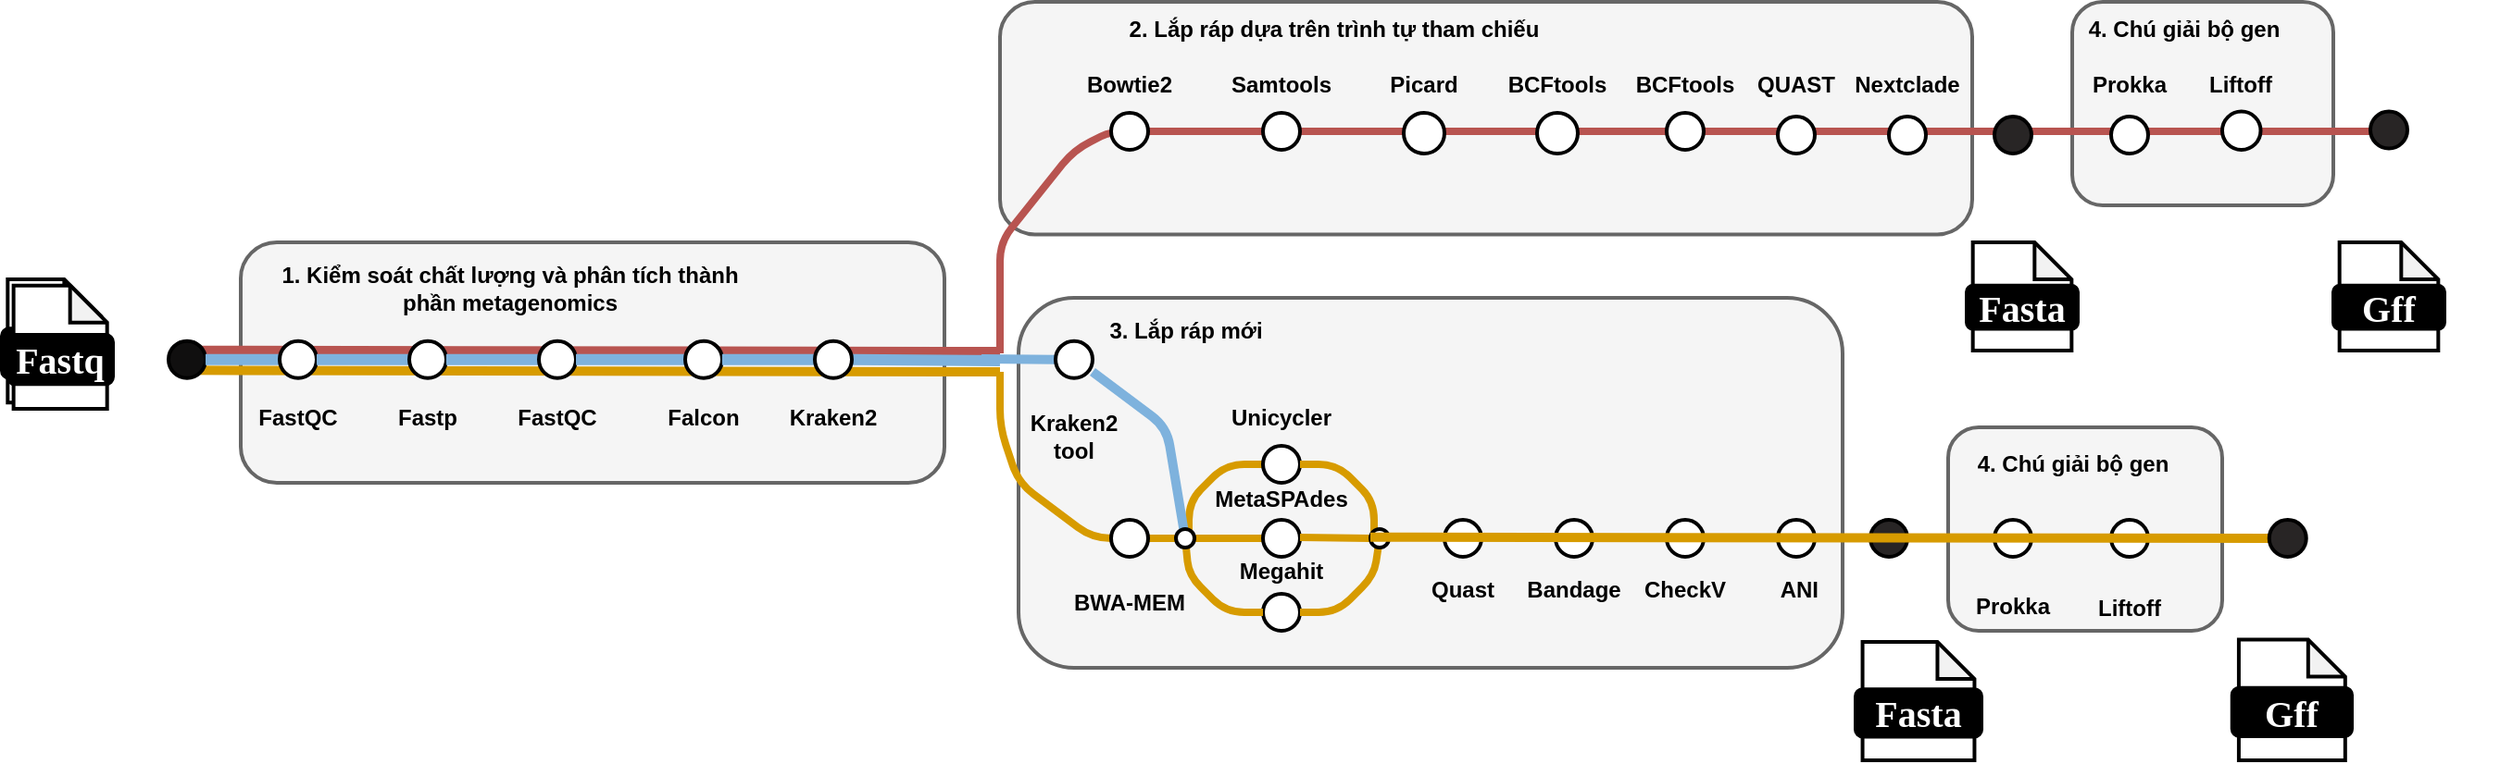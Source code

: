 <mxfile version="23.0.2" type="github">
  <diagram name="Trang-1" id="ojN81It_VC9VHGHLu68o">
    <mxGraphModel dx="1707" dy="444" grid="1" gridSize="10" guides="1" tooltips="1" connect="0" arrows="0" fold="1" page="1" pageScale="1" pageWidth="827" pageHeight="1169" math="0" shadow="0">
      <root>
        <mxCell id="0" />
        <mxCell id="1" parent="0" />
        <mxCell id="Rq4Nq84HAXk63PqMcCeA-218" value="" style="rounded=1;whiteSpace=wrap;html=1;strokeWidth=2;fillColor=#f5f5f5;fontColor=#333333;strokeColor=#666666;" vertex="1" parent="1">
          <mxGeometry x="782" y="430" width="148" height="110" as="geometry" />
        </mxCell>
        <mxCell id="Rq4Nq84HAXk63PqMcCeA-216" value="" style="rounded=1;whiteSpace=wrap;html=1;strokeWidth=2;fillColor=#f5f5f5;fontColor=#333333;strokeColor=#666666;" vertex="1" parent="1">
          <mxGeometry x="280" y="360" width="445" height="200" as="geometry" />
        </mxCell>
        <mxCell id="Rq4Nq84HAXk63PqMcCeA-214" value="" style="rounded=1;whiteSpace=wrap;html=1;strokeWidth=2;fillColor=#f5f5f5;fontColor=#333333;strokeColor=#666666;" vertex="1" parent="1">
          <mxGeometry x="849" y="200" width="141" height="110" as="geometry" />
        </mxCell>
        <mxCell id="Rq4Nq84HAXk63PqMcCeA-212" value="" style="rounded=1;whiteSpace=wrap;html=1;strokeWidth=2;fillColor=#f5f5f5;fontColor=#333333;strokeColor=#666666;" vertex="1" parent="1">
          <mxGeometry x="270" y="200" width="525" height="125.75" as="geometry" />
        </mxCell>
        <mxCell id="Rq4Nq84HAXk63PqMcCeA-210" value="" style="rounded=1;whiteSpace=wrap;html=1;strokeWidth=2;fillColor=#f5f5f5;fontColor=#333333;strokeColor=#666666;" vertex="1" parent="1">
          <mxGeometry x="-140" y="330" width="380" height="130" as="geometry" />
        </mxCell>
        <mxCell id="Rq4Nq84HAXk63PqMcCeA-57" value="" style="endArrow=none;html=1;rounded=1;strokeWidth=5;fillColor=#ffe6cc;strokeColor=#d79b00;" edge="1" parent="1">
          <mxGeometry width="50" height="50" relative="1" as="geometry">
            <mxPoint x="-169" y="399.17" as="sourcePoint" />
            <mxPoint x="270" y="400" as="targetPoint" />
          </mxGeometry>
        </mxCell>
        <mxCell id="Rq4Nq84HAXk63PqMcCeA-58" value="" style="endArrow=none;html=1;rounded=1;strokeWidth=5;strokeColor=#b85450;fillColor=#f8cecc;" edge="1" parent="1">
          <mxGeometry width="50" height="50" relative="1" as="geometry">
            <mxPoint x="-161" y="388.41" as="sourcePoint" />
            <mxPoint x="270" y="389" as="targetPoint" />
          </mxGeometry>
        </mxCell>
        <mxCell id="Rq4Nq84HAXk63PqMcCeA-59" value="" style="group" vertex="1" connectable="0" parent="1">
          <mxGeometry x="-269" y="350" width="60" height="70" as="geometry" />
        </mxCell>
        <mxCell id="Rq4Nq84HAXk63PqMcCeA-60" value="" style="shape=note;whiteSpace=wrap;html=1;backgroundOutline=1;darkOpacity=0.05;rounded=1;size=20;strokeWidth=2;" vertex="1" parent="Rq4Nq84HAXk63PqMcCeA-59">
          <mxGeometry x="3.158" width="50.526" height="66.667" as="geometry" />
        </mxCell>
        <mxCell id="Rq4Nq84HAXk63PqMcCeA-61" value="&lt;font data-font-src=&quot;https://fonts.googleapis.com/css?family=Maven+Pro&quot; face=&quot;Maven Pro&quot; color=&quot;#ffffff&quot;&gt;&lt;b&gt;&lt;font style=&quot;font-size: 20px;&quot;&gt;Fastq&lt;/font&gt;&lt;/b&gt;&lt;/font&gt;" style="rounded=1;whiteSpace=wrap;html=1;strokeWidth=2;fillColor=#000000;" vertex="1" parent="Rq4Nq84HAXk63PqMcCeA-59">
          <mxGeometry y="26.667" width="56.842" height="26.667" as="geometry" />
        </mxCell>
        <mxCell id="Rq4Nq84HAXk63PqMcCeA-62" value="" style="shape=note;whiteSpace=wrap;html=1;backgroundOutline=1;darkOpacity=0.05;rounded=1;size=20;strokeWidth=2;" vertex="1" parent="Rq4Nq84HAXk63PqMcCeA-59">
          <mxGeometry x="6.316" y="3.333" width="50.526" height="66.667" as="geometry" />
        </mxCell>
        <mxCell id="Rq4Nq84HAXk63PqMcCeA-63" value="&lt;font data-font-src=&quot;https://fonts.googleapis.com/css?family=Maven+Pro&quot; face=&quot;Maven Pro&quot; color=&quot;#ffffff&quot;&gt;&lt;b&gt;&lt;font style=&quot;font-size: 20px;&quot;&gt;Fastq&lt;/font&gt;&lt;/b&gt;&lt;/font&gt;" style="rounded=1;whiteSpace=wrap;html=1;strokeWidth=2;fillColor=#000000;" vertex="1" parent="Rq4Nq84HAXk63PqMcCeA-59">
          <mxGeometry x="3.158" y="30.0" width="56.842" height="26.667" as="geometry" />
        </mxCell>
        <mxCell id="Rq4Nq84HAXk63PqMcCeA-64" value="" style="endArrow=none;html=1;rounded=1;strokeWidth=6;strokeColor=#7EB2DD;shadow=0;" edge="1" parent="1" source="Rq4Nq84HAXk63PqMcCeA-81">
          <mxGeometry width="50" height="50" relative="1" as="geometry">
            <mxPoint x="-179" y="393.58" as="sourcePoint" />
            <mxPoint x="270" y="394" as="targetPoint" />
          </mxGeometry>
        </mxCell>
        <mxCell id="Rq4Nq84HAXk63PqMcCeA-65" value="" style="endArrow=none;html=1;rounded=1;strokeWidth=6;strokeColor=#7EB2DD;shadow=0;" edge="1" parent="1" target="Rq4Nq84HAXk63PqMcCeA-66">
          <mxGeometry width="50" height="50" relative="1" as="geometry">
            <mxPoint x="-179" y="393.58" as="sourcePoint" />
            <mxPoint x="181" y="393.58" as="targetPoint" />
          </mxGeometry>
        </mxCell>
        <mxCell id="Rq4Nq84HAXk63PqMcCeA-66" value="" style="ellipse;whiteSpace=wrap;html=1;aspect=fixed;rounded=1;rotation=0;strokeWidth=2;fillColor=#100f0f;" vertex="1" parent="1">
          <mxGeometry x="-179" y="383.33" width="20" height="20" as="geometry" />
        </mxCell>
        <mxCell id="Rq4Nq84HAXk63PqMcCeA-67" value="" style="endArrow=none;html=1;rounded=1;strokeWidth=6;strokeColor=#7EB2DD;shadow=0;" edge="1" parent="1" source="Rq4Nq84HAXk63PqMcCeA-66" target="Rq4Nq84HAXk63PqMcCeA-68">
          <mxGeometry width="50" height="50" relative="1" as="geometry">
            <mxPoint x="-159" y="393" as="sourcePoint" />
            <mxPoint x="181" y="393.58" as="targetPoint" />
          </mxGeometry>
        </mxCell>
        <mxCell id="Rq4Nq84HAXk63PqMcCeA-68" value="" style="ellipse;whiteSpace=wrap;html=1;aspect=fixed;rounded=1;rotation=0;strokeWidth=2;shadow=0;" vertex="1" parent="1">
          <mxGeometry x="-119" y="383.33" width="20" height="20" as="geometry" />
        </mxCell>
        <mxCell id="Rq4Nq84HAXk63PqMcCeA-69" value="FastQC" style="rounded=1;whiteSpace=wrap;html=1;strokeColor=none;fillColor=none;fontStyle=1" vertex="1" parent="1">
          <mxGeometry x="-129" y="420" width="40" height="10" as="geometry" />
        </mxCell>
        <mxCell id="Rq4Nq84HAXk63PqMcCeA-70" value="" style="endArrow=none;html=1;rounded=1;strokeWidth=6;strokeColor=#7EB2DD;shadow=0;" edge="1" parent="1" source="Rq4Nq84HAXk63PqMcCeA-68" target="Rq4Nq84HAXk63PqMcCeA-71">
          <mxGeometry width="50" height="50" relative="1" as="geometry">
            <mxPoint x="-99" y="393" as="sourcePoint" />
            <mxPoint x="181" y="393.58" as="targetPoint" />
          </mxGeometry>
        </mxCell>
        <mxCell id="Rq4Nq84HAXk63PqMcCeA-71" value="" style="ellipse;whiteSpace=wrap;html=1;aspect=fixed;rounded=1;rotation=0;strokeWidth=2;shadow=0;" vertex="1" parent="1">
          <mxGeometry x="-49" y="383.33" width="20" height="20" as="geometry" />
        </mxCell>
        <mxCell id="Rq4Nq84HAXk63PqMcCeA-72" value="Fastp" style="rounded=1;whiteSpace=wrap;html=1;strokeColor=none;fillColor=none;fontStyle=1" vertex="1" parent="1">
          <mxGeometry x="-59" y="420" width="40" height="10" as="geometry" />
        </mxCell>
        <mxCell id="Rq4Nq84HAXk63PqMcCeA-73" value="" style="endArrow=none;html=1;rounded=1;strokeWidth=6;strokeColor=#7EB2DD;shadow=0;" edge="1" parent="1" source="Rq4Nq84HAXk63PqMcCeA-71" target="Rq4Nq84HAXk63PqMcCeA-74">
          <mxGeometry width="50" height="50" relative="1" as="geometry">
            <mxPoint x="-29" y="393" as="sourcePoint" />
            <mxPoint x="181" y="393.58" as="targetPoint" />
          </mxGeometry>
        </mxCell>
        <mxCell id="Rq4Nq84HAXk63PqMcCeA-74" value="" style="ellipse;whiteSpace=wrap;html=1;aspect=fixed;rounded=1;rotation=0;strokeWidth=2;shadow=0;" vertex="1" parent="1">
          <mxGeometry x="21" y="383.33" width="20" height="20" as="geometry" />
        </mxCell>
        <mxCell id="Rq4Nq84HAXk63PqMcCeA-75" value="FastQC" style="rounded=1;whiteSpace=wrap;html=1;strokeColor=none;fillColor=none;fontStyle=1" vertex="1" parent="1">
          <mxGeometry x="11" y="420" width="40" height="10" as="geometry" />
        </mxCell>
        <mxCell id="Rq4Nq84HAXk63PqMcCeA-77" value="" style="endArrow=none;html=1;rounded=1;strokeWidth=6;strokeColor=#7EB2DD;shadow=0;" edge="1" parent="1" source="Rq4Nq84HAXk63PqMcCeA-74" target="Rq4Nq84HAXk63PqMcCeA-76">
          <mxGeometry width="50" height="50" relative="1" as="geometry">
            <mxPoint x="41" y="393" as="sourcePoint" />
            <mxPoint x="181" y="393.58" as="targetPoint" />
          </mxGeometry>
        </mxCell>
        <mxCell id="Rq4Nq84HAXk63PqMcCeA-76" value="" style="ellipse;whiteSpace=wrap;html=1;aspect=fixed;rounded=1;rotation=0;strokeWidth=2;shadow=0;" vertex="1" parent="1">
          <mxGeometry x="100" y="383.33" width="20" height="20" as="geometry" />
        </mxCell>
        <mxCell id="Rq4Nq84HAXk63PqMcCeA-80" value="Falcon" style="rounded=1;whiteSpace=wrap;html=1;strokeColor=none;fillColor=none;fontStyle=1" vertex="1" parent="1">
          <mxGeometry x="90" y="420" width="40" height="10" as="geometry" />
        </mxCell>
        <mxCell id="Rq4Nq84HAXk63PqMcCeA-82" value="" style="endArrow=none;html=1;rounded=1;strokeWidth=6;strokeColor=#7EB2DD;shadow=0;" edge="1" parent="1" source="Rq4Nq84HAXk63PqMcCeA-76" target="Rq4Nq84HAXk63PqMcCeA-81">
          <mxGeometry width="50" height="50" relative="1" as="geometry">
            <mxPoint x="120" y="393" as="sourcePoint" />
            <mxPoint x="270" y="394" as="targetPoint" />
          </mxGeometry>
        </mxCell>
        <mxCell id="Rq4Nq84HAXk63PqMcCeA-81" value="" style="ellipse;whiteSpace=wrap;html=1;aspect=fixed;rounded=1;rotation=0;strokeWidth=2;shadow=0;" vertex="1" parent="1">
          <mxGeometry x="170" y="383.33" width="20" height="20" as="geometry" />
        </mxCell>
        <mxCell id="Rq4Nq84HAXk63PqMcCeA-84" value="Kraken2" style="rounded=1;whiteSpace=wrap;html=1;strokeColor=none;fillColor=none;fontStyle=1;arcSize=50;" vertex="1" parent="1">
          <mxGeometry x="145" y="420" width="70" height="10" as="geometry" />
        </mxCell>
        <mxCell id="Rq4Nq84HAXk63PqMcCeA-90" value="" style="endArrow=none;html=1;rounded=1;strokeWidth=4;strokeColor=#d79b00;fillColor=#ffe6cc;" edge="1" parent="1">
          <mxGeometry width="50" height="50" relative="1" as="geometry">
            <mxPoint x="270" y="400" as="sourcePoint" />
            <mxPoint x="400" y="490" as="targetPoint" />
            <Array as="points">
              <mxPoint x="270" y="430" />
              <mxPoint x="280" y="460" />
              <mxPoint x="320" y="490" />
              <mxPoint x="410" y="490" />
              <mxPoint x="360" y="490" />
            </Array>
          </mxGeometry>
        </mxCell>
        <mxCell id="Rq4Nq84HAXk63PqMcCeA-97" value="" style="endArrow=none;html=1;rounded=1;strokeWidth=4;fillColor=#ffe6cc;strokeColor=#d79b00;" edge="1" parent="1">
          <mxGeometry width="50" height="50" relative="1" as="geometry">
            <mxPoint x="412" y="450" as="sourcePoint" />
            <mxPoint x="372" y="490" as="targetPoint" />
            <Array as="points">
              <mxPoint x="392" y="450" />
              <mxPoint x="372" y="470" />
            </Array>
          </mxGeometry>
        </mxCell>
        <mxCell id="Rq4Nq84HAXk63PqMcCeA-98" value="" style="endArrow=none;html=1;rounded=1;strokeWidth=4;fillColor=#ffe6cc;strokeColor=#d79b00;" edge="1" parent="1" source="Rq4Nq84HAXk63PqMcCeA-162">
          <mxGeometry width="50" height="50" relative="1" as="geometry">
            <mxPoint x="412" y="530" as="sourcePoint" />
            <mxPoint x="372" y="490" as="targetPoint" />
            <Array as="points" />
          </mxGeometry>
        </mxCell>
        <mxCell id="Rq4Nq84HAXk63PqMcCeA-99" value="" style="endArrow=none;html=1;rounded=1;strokeWidth=4;fillColor=#ffe6cc;strokeColor=#d79b00;" edge="1" parent="1" source="Rq4Nq84HAXk63PqMcCeA-162">
          <mxGeometry width="50" height="50" relative="1" as="geometry">
            <mxPoint x="372" y="490" as="sourcePoint" />
            <mxPoint x="412" y="490" as="targetPoint" />
          </mxGeometry>
        </mxCell>
        <mxCell id="Rq4Nq84HAXk63PqMcCeA-100" value="" style="ellipse;whiteSpace=wrap;html=1;aspect=fixed;rounded=1;rotation=0;strokeWidth=2;shadow=0;" vertex="1" parent="1">
          <mxGeometry x="412" y="440" width="20" height="20" as="geometry" />
        </mxCell>
        <mxCell id="Rq4Nq84HAXk63PqMcCeA-101" value="" style="endArrow=none;html=1;rounded=1;strokeWidth=4;fillColor=#ffe6cc;strokeColor=#d79b00;" edge="1" parent="1">
          <mxGeometry width="50" height="50" relative="1" as="geometry">
            <mxPoint x="432" y="450" as="sourcePoint" />
            <mxPoint x="472" y="490" as="targetPoint" />
            <Array as="points">
              <mxPoint x="452" y="450" />
              <mxPoint x="472" y="470" />
            </Array>
          </mxGeometry>
        </mxCell>
        <mxCell id="Rq4Nq84HAXk63PqMcCeA-102" value="" style="ellipse;whiteSpace=wrap;html=1;aspect=fixed;rounded=1;rotation=0;strokeWidth=2;shadow=0;" vertex="1" parent="1">
          <mxGeometry x="412" y="480" width="20" height="20" as="geometry" />
        </mxCell>
        <mxCell id="Rq4Nq84HAXk63PqMcCeA-103" value="" style="ellipse;whiteSpace=wrap;html=1;aspect=fixed;rounded=1;rotation=0;strokeWidth=2;shadow=0;" vertex="1" parent="1">
          <mxGeometry x="412" y="520" width="20" height="20" as="geometry" />
        </mxCell>
        <mxCell id="Rq4Nq84HAXk63PqMcCeA-104" value="" style="endArrow=none;html=1;rounded=1;strokeWidth=4;fillColor=#ffe6cc;strokeColor=#d79b00;" edge="1" parent="1" source="Rq4Nq84HAXk63PqMcCeA-166">
          <mxGeometry width="50" height="50" relative="1" as="geometry">
            <mxPoint x="432" y="489.47" as="sourcePoint" />
            <mxPoint x="472" y="489.47" as="targetPoint" />
          </mxGeometry>
        </mxCell>
        <mxCell id="Rq4Nq84HAXk63PqMcCeA-105" value="" style="endArrow=none;html=1;rounded=1;strokeWidth=4;fillColor=#ffe6cc;strokeColor=#d79b00;" edge="1" parent="1" source="Rq4Nq84HAXk63PqMcCeA-166">
          <mxGeometry width="50" height="50" relative="1" as="geometry">
            <mxPoint x="432" y="530" as="sourcePoint" />
            <mxPoint x="472" y="490" as="targetPoint" />
            <Array as="points" />
          </mxGeometry>
        </mxCell>
        <mxCell id="Rq4Nq84HAXk63PqMcCeA-106" value="Unicycler" style="rounded=1;whiteSpace=wrap;html=1;strokeColor=none;fillColor=none;fontStyle=1" vertex="1" parent="1">
          <mxGeometry x="402" y="420" width="40" height="10" as="geometry" />
        </mxCell>
        <mxCell id="Rq4Nq84HAXk63PqMcCeA-107" value="MetaSPAdes" style="rounded=1;whiteSpace=wrap;html=1;strokeColor=none;fillColor=none;fontStyle=1;arcSize=50;" vertex="1" parent="1">
          <mxGeometry x="402" y="464" width="40" height="10" as="geometry" />
        </mxCell>
        <mxCell id="Rq4Nq84HAXk63PqMcCeA-108" value="Megahit" style="rounded=1;whiteSpace=wrap;html=1;strokeColor=none;fillColor=none;fontStyle=1;arcSize=50;" vertex="1" parent="1">
          <mxGeometry x="402" y="503" width="40" height="10" as="geometry" />
        </mxCell>
        <mxCell id="Rq4Nq84HAXk63PqMcCeA-110" value="" style="endArrow=none;html=1;rounded=1;strokeWidth=5;strokeColor=#d79b00;fillColor=#ffe6cc;" edge="1" parent="1" source="Rq4Nq84HAXk63PqMcCeA-227">
          <mxGeometry width="50" height="50" relative="1" as="geometry">
            <mxPoint x="470" y="489.38" as="sourcePoint" />
            <mxPoint x="970" y="490" as="targetPoint" />
          </mxGeometry>
        </mxCell>
        <mxCell id="Rq4Nq84HAXk63PqMcCeA-111" value="" style="ellipse;whiteSpace=wrap;html=1;aspect=fixed;rounded=1;rotation=0;strokeWidth=2;shadow=0;" vertex="1" parent="1">
          <mxGeometry x="510" y="480" width="20" height="20" as="geometry" />
        </mxCell>
        <mxCell id="Rq4Nq84HAXk63PqMcCeA-112" value="" style="ellipse;whiteSpace=wrap;html=1;aspect=fixed;rounded=1;rotation=0;strokeWidth=2;shadow=0;" vertex="1" parent="1">
          <mxGeometry x="570" y="480" width="20" height="20" as="geometry" />
        </mxCell>
        <mxCell id="Rq4Nq84HAXk63PqMcCeA-113" value="" style="ellipse;whiteSpace=wrap;html=1;aspect=fixed;rounded=1;rotation=0;strokeWidth=2;shadow=0;" vertex="1" parent="1">
          <mxGeometry x="630" y="480" width="20" height="20" as="geometry" />
        </mxCell>
        <mxCell id="Rq4Nq84HAXk63PqMcCeA-114" value="" style="ellipse;whiteSpace=wrap;html=1;aspect=fixed;rounded=1;rotation=0;strokeWidth=2;shadow=0;" vertex="1" parent="1">
          <mxGeometry x="690" y="480" width="20" height="20" as="geometry" />
        </mxCell>
        <mxCell id="Rq4Nq84HAXk63PqMcCeA-119" value="Bandage" style="rounded=1;whiteSpace=wrap;html=1;strokeColor=none;fillColor=none;fontStyle=1" vertex="1" parent="1">
          <mxGeometry x="560" y="513" width="40" height="10" as="geometry" />
        </mxCell>
        <mxCell id="Rq4Nq84HAXk63PqMcCeA-120" value="CheckV" style="rounded=1;whiteSpace=wrap;html=1;strokeColor=none;fillColor=none;fontStyle=1" vertex="1" parent="1">
          <mxGeometry x="620" y="504.5" width="40" height="27" as="geometry" />
        </mxCell>
        <mxCell id="Rq4Nq84HAXk63PqMcCeA-121" value="Quast" style="rounded=1;whiteSpace=wrap;html=1;strokeColor=none;fillColor=none;fontStyle=1" vertex="1" parent="1">
          <mxGeometry x="500" y="504.5" width="40" height="27" as="geometry" />
        </mxCell>
        <mxCell id="Rq4Nq84HAXk63PqMcCeA-122" value="&amp;nbsp;ANI" style="rounded=1;whiteSpace=wrap;html=1;strokeColor=none;fillColor=none;fontStyle=1" vertex="1" parent="1">
          <mxGeometry x="680" y="504.5" width="40" height="27" as="geometry" />
        </mxCell>
        <mxCell id="Rq4Nq84HAXk63PqMcCeA-123" value="" style="ellipse;whiteSpace=wrap;html=1;aspect=fixed;rounded=1;rotation=0;strokeWidth=2;fillColor=#282525;" vertex="1" parent="1">
          <mxGeometry x="740.0" y="480" width="20" height="20" as="geometry" />
        </mxCell>
        <mxCell id="Rq4Nq84HAXk63PqMcCeA-124" value="" style="group" vertex="1" connectable="0" parent="1">
          <mxGeometry x="732" y="546" width="68" height="64" as="geometry" />
        </mxCell>
        <mxCell id="Rq4Nq84HAXk63PqMcCeA-125" value="" style="shape=note;whiteSpace=wrap;html=1;backgroundOutline=1;darkOpacity=0.05;rounded=1;size=20;strokeWidth=2;" vertex="1" parent="Rq4Nq84HAXk63PqMcCeA-124">
          <mxGeometry x="3.778" width="60.444" height="64" as="geometry" />
        </mxCell>
        <mxCell id="Rq4Nq84HAXk63PqMcCeA-126" value="&lt;font data-font-src=&quot;https://fonts.googleapis.com/css?family=Maven+Pro&quot; face=&quot;Maven Pro&quot; color=&quot;#ffffff&quot;&gt;&lt;b&gt;&lt;font style=&quot;font-size: 20px;&quot;&gt;Fasta&lt;/font&gt;&lt;/b&gt;&lt;/font&gt;" style="rounded=1;whiteSpace=wrap;html=1;strokeWidth=2;fillColor=#000000;" vertex="1" parent="Rq4Nq84HAXk63PqMcCeA-124">
          <mxGeometry y="25.6" width="68" height="25.6" as="geometry" />
        </mxCell>
        <mxCell id="Rq4Nq84HAXk63PqMcCeA-127" value="" style="endArrow=none;html=1;rounded=1;strokeWidth=4;strokeColor=#b85450;fillColor=#f8cecc;" edge="1" parent="1">
          <mxGeometry width="50" height="50" relative="1" as="geometry">
            <mxPoint x="270" y="390" as="sourcePoint" />
            <mxPoint x="1010" y="270" as="targetPoint" />
            <Array as="points">
              <mxPoint x="270" y="330" />
              <mxPoint x="310" y="280" />
              <mxPoint x="330" y="270" />
              <mxPoint x="350" y="270" />
            </Array>
          </mxGeometry>
        </mxCell>
        <mxCell id="Rq4Nq84HAXk63PqMcCeA-130" value="Bowtie2" style="rounded=1;whiteSpace=wrap;html=1;strokeColor=none;fillColor=none;fontStyle=1" vertex="1" parent="1">
          <mxGeometry x="305" y="240" width="70" height="10" as="geometry" />
        </mxCell>
        <mxCell id="Rq4Nq84HAXk63PqMcCeA-133" value="Samtools" style="rounded=1;whiteSpace=wrap;html=1;strokeColor=none;fillColor=none;fontStyle=1" vertex="1" parent="1">
          <mxGeometry x="387" y="240" width="70" height="10" as="geometry" />
        </mxCell>
        <mxCell id="Rq4Nq84HAXk63PqMcCeA-135" value="" style="ellipse;whiteSpace=wrap;html=1;aspect=fixed;rounded=1;rotation=0;strokeWidth=2;shadow=0;" vertex="1" parent="1">
          <mxGeometry x="330" y="480" width="20" height="20" as="geometry" />
        </mxCell>
        <mxCell id="Rq4Nq84HAXk63PqMcCeA-136" value="BWA-MEM" style="rounded=1;whiteSpace=wrap;html=1;strokeColor=none;fillColor=none;fontStyle=1;arcSize=50;" vertex="1" parent="1">
          <mxGeometry x="305" y="520" width="70" height="10" as="geometry" />
        </mxCell>
        <mxCell id="Rq4Nq84HAXk63PqMcCeA-139" value="" style="ellipse;whiteSpace=wrap;html=1;aspect=fixed;rounded=1;rotation=0;strokeWidth=2;shadow=0;" vertex="1" parent="1">
          <mxGeometry x="330" y="260" width="20" height="20" as="geometry" />
        </mxCell>
        <mxCell id="Rq4Nq84HAXk63PqMcCeA-147" value="" style="ellipse;whiteSpace=wrap;html=1;aspect=fixed;rounded=1;rotation=0;strokeWidth=2;shadow=0;" vertex="1" parent="1">
          <mxGeometry x="412" y="260" width="20" height="20" as="geometry" />
        </mxCell>
        <mxCell id="Rq4Nq84HAXk63PqMcCeA-152" value="" style="endArrow=none;html=1;rounded=1;strokeWidth=5;strokeColor=#7EB2DD;" edge="1" parent="1" source="Rq4Nq84HAXk63PqMcCeA-153">
          <mxGeometry width="50" height="50" relative="1" as="geometry">
            <mxPoint x="285" y="392.62" as="sourcePoint" />
            <mxPoint x="260" y="393" as="targetPoint" />
          </mxGeometry>
        </mxCell>
        <mxCell id="Rq4Nq84HAXk63PqMcCeA-153" value="" style="ellipse;whiteSpace=wrap;html=1;aspect=fixed;rounded=1;rotation=0;strokeWidth=2;shadow=0;" vertex="1" parent="1">
          <mxGeometry x="300" y="383.33" width="20" height="20" as="geometry" />
        </mxCell>
        <mxCell id="Rq4Nq84HAXk63PqMcCeA-154" value="" style="endArrow=none;html=1;rounded=1;strokeWidth=5;strokeColor=#7EB2DD;" edge="1" parent="1">
          <mxGeometry width="50" height="50" relative="1" as="geometry">
            <mxPoint x="320" y="400" as="sourcePoint" />
            <mxPoint x="370" y="490" as="targetPoint" />
            <Array as="points">
              <mxPoint x="360" y="430" />
            </Array>
          </mxGeometry>
        </mxCell>
        <mxCell id="Rq4Nq84HAXk63PqMcCeA-155" value="Kraken2 tool" style="rounded=1;whiteSpace=wrap;html=1;strokeColor=none;fillColor=none;fontStyle=1;arcSize=50;" vertex="1" parent="1">
          <mxGeometry x="275" y="430" width="70" height="10" as="geometry" />
        </mxCell>
        <mxCell id="Rq4Nq84HAXk63PqMcCeA-164" value="" style="endArrow=none;html=1;rounded=1;strokeWidth=4;fillColor=#ffe6cc;strokeColor=#d79b00;" edge="1" parent="1" target="Rq4Nq84HAXk63PqMcCeA-162">
          <mxGeometry width="50" height="50" relative="1" as="geometry">
            <mxPoint x="412" y="530" as="sourcePoint" />
            <mxPoint x="372" y="490" as="targetPoint" />
            <Array as="points">
              <mxPoint x="392" y="530" />
              <mxPoint x="372" y="510" />
            </Array>
          </mxGeometry>
        </mxCell>
        <mxCell id="Rq4Nq84HAXk63PqMcCeA-165" value="" style="endArrow=none;html=1;rounded=1;strokeWidth=4;fillColor=#ffe6cc;strokeColor=#d79b00;" edge="1" parent="1" target="Rq4Nq84HAXk63PqMcCeA-162">
          <mxGeometry width="50" height="50" relative="1" as="geometry">
            <mxPoint x="372" y="490" as="sourcePoint" />
            <mxPoint x="412" y="490" as="targetPoint" />
          </mxGeometry>
        </mxCell>
        <mxCell id="Rq4Nq84HAXk63PqMcCeA-162" value="" style="ellipse;whiteSpace=wrap;html=1;aspect=fixed;rounded=1;rotation=0;strokeWidth=2;fillColor=#FFFFFF;" vertex="1" parent="1">
          <mxGeometry x="365" y="485" width="10" height="10" as="geometry" />
        </mxCell>
        <mxCell id="Rq4Nq84HAXk63PqMcCeA-167" value="" style="endArrow=none;html=1;rounded=1;strokeWidth=4;fillColor=#ffe6cc;strokeColor=#d79b00;" edge="1" parent="1" target="Rq4Nq84HAXk63PqMcCeA-166">
          <mxGeometry width="50" height="50" relative="1" as="geometry">
            <mxPoint x="432" y="530" as="sourcePoint" />
            <mxPoint x="472" y="490" as="targetPoint" />
            <Array as="points">
              <mxPoint x="452" y="530" />
              <mxPoint x="472" y="510" />
            </Array>
          </mxGeometry>
        </mxCell>
        <mxCell id="Rq4Nq84HAXk63PqMcCeA-168" value="" style="endArrow=none;html=1;rounded=1;strokeWidth=4;fillColor=#ffe6cc;strokeColor=#d79b00;" edge="1" parent="1" target="Rq4Nq84HAXk63PqMcCeA-166">
          <mxGeometry width="50" height="50" relative="1" as="geometry">
            <mxPoint x="432" y="489.47" as="sourcePoint" />
            <mxPoint x="472" y="489.47" as="targetPoint" />
          </mxGeometry>
        </mxCell>
        <mxCell id="Rq4Nq84HAXk63PqMcCeA-166" value="" style="ellipse;whiteSpace=wrap;html=1;aspect=fixed;rounded=1;rotation=0;strokeWidth=2;fillColor=#FFFFFF;" vertex="1" parent="1">
          <mxGeometry x="470" y="485" width="10" height="10" as="geometry" />
        </mxCell>
        <mxCell id="Rq4Nq84HAXk63PqMcCeA-170" value="" style="ellipse;whiteSpace=wrap;html=1;aspect=fixed;rounded=1;rotation=0;strokeWidth=2;shadow=0;" vertex="1" parent="1">
          <mxGeometry x="488" y="260" width="22" height="22" as="geometry" />
        </mxCell>
        <mxCell id="Rq4Nq84HAXk63PqMcCeA-174" value="Picard" style="rounded=1;whiteSpace=wrap;html=1;strokeColor=none;fillColor=none;fontStyle=1" vertex="1" parent="1">
          <mxGeometry x="464" y="240" width="70" height="10" as="geometry" />
        </mxCell>
        <mxCell id="Rq4Nq84HAXk63PqMcCeA-175" value="" style="ellipse;whiteSpace=wrap;html=1;aspect=fixed;rounded=1;rotation=0;strokeWidth=2;shadow=0;" vertex="1" parent="1">
          <mxGeometry x="560" y="260" width="22" height="22" as="geometry" />
        </mxCell>
        <mxCell id="Rq4Nq84HAXk63PqMcCeA-177" value="BCFtools" style="rounded=1;whiteSpace=wrap;html=1;strokeColor=none;fillColor=none;fontStyle=1" vertex="1" parent="1">
          <mxGeometry x="536" y="240" width="70" height="10" as="geometry" />
        </mxCell>
        <mxCell id="Rq4Nq84HAXk63PqMcCeA-179" value="" style="ellipse;whiteSpace=wrap;html=1;aspect=fixed;rounded=1;rotation=0;strokeWidth=2;shadow=0;" vertex="1" parent="1">
          <mxGeometry x="630" y="260" width="20" height="20" as="geometry" />
        </mxCell>
        <mxCell id="Rq4Nq84HAXk63PqMcCeA-182" value="BCFtools" style="rounded=1;whiteSpace=wrap;html=1;strokeColor=none;fillColor=none;fontStyle=1" vertex="1" parent="1">
          <mxGeometry x="605" y="240" width="70" height="10" as="geometry" />
        </mxCell>
        <mxCell id="Rq4Nq84HAXk63PqMcCeA-183" value="" style="ellipse;whiteSpace=wrap;html=1;aspect=fixed;rounded=1;rotation=0;strokeWidth=2;shadow=0;" vertex="1" parent="1">
          <mxGeometry x="690" y="262" width="20" height="20" as="geometry" />
        </mxCell>
        <mxCell id="Rq4Nq84HAXk63PqMcCeA-188" value="QUAST" style="rounded=1;whiteSpace=wrap;html=1;strokeColor=none;fillColor=none;fontStyle=1" vertex="1" parent="1">
          <mxGeometry x="665" y="240" width="70" height="10" as="geometry" />
        </mxCell>
        <mxCell id="Rq4Nq84HAXk63PqMcCeA-190" value="" style="ellipse;whiteSpace=wrap;html=1;aspect=fixed;rounded=1;rotation=0;strokeWidth=2;shadow=0;" vertex="1" parent="1">
          <mxGeometry x="750" y="262" width="20" height="20" as="geometry" />
        </mxCell>
        <mxCell id="Rq4Nq84HAXk63PqMcCeA-191" value="Nextclade" style="rounded=1;whiteSpace=wrap;html=1;strokeColor=none;fillColor=none;fontStyle=1" vertex="1" parent="1">
          <mxGeometry x="725" y="240" width="70" height="10" as="geometry" />
        </mxCell>
        <mxCell id="Rq4Nq84HAXk63PqMcCeA-192" value="" style="ellipse;whiteSpace=wrap;html=1;aspect=fixed;rounded=1;rotation=0;strokeWidth=2;fillColor=#282525;" vertex="1" parent="1">
          <mxGeometry x="807.0" y="262" width="20" height="20" as="geometry" />
        </mxCell>
        <mxCell id="Rq4Nq84HAXk63PqMcCeA-193" value="" style="group" vertex="1" connectable="0" parent="1">
          <mxGeometry x="792" y="330" width="60" height="58.5" as="geometry" />
        </mxCell>
        <mxCell id="Rq4Nq84HAXk63PqMcCeA-194" value="" style="shape=note;whiteSpace=wrap;html=1;backgroundOutline=1;darkOpacity=0.05;rounded=1;size=20;strokeWidth=2;" vertex="1" parent="Rq4Nq84HAXk63PqMcCeA-193">
          <mxGeometry x="3.333" width="53.333" height="58.5" as="geometry" />
        </mxCell>
        <mxCell id="Rq4Nq84HAXk63PqMcCeA-195" value="&lt;font data-font-src=&quot;https://fonts.googleapis.com/css?family=Maven+Pro&quot; face=&quot;Maven Pro&quot; color=&quot;#ffffff&quot;&gt;&lt;b&gt;&lt;font style=&quot;font-size: 20px;&quot;&gt;Fasta&lt;/font&gt;&lt;/b&gt;&lt;/font&gt;" style="rounded=1;whiteSpace=wrap;html=1;strokeWidth=2;fillColor=#000000;" vertex="1" parent="Rq4Nq84HAXk63PqMcCeA-193">
          <mxGeometry y="23.4" width="60" height="23.4" as="geometry" />
        </mxCell>
        <mxCell id="Rq4Nq84HAXk63PqMcCeA-197" value="" style="ellipse;whiteSpace=wrap;html=1;aspect=fixed;rounded=1;rotation=0;strokeWidth=2;shadow=0;" vertex="1" parent="1">
          <mxGeometry x="870" y="262" width="20" height="20" as="geometry" />
        </mxCell>
        <mxCell id="Rq4Nq84HAXk63PqMcCeA-198" value="Prokka" style="rounded=1;whiteSpace=wrap;html=1;strokeColor=none;fillColor=none;fontStyle=1" vertex="1" parent="1">
          <mxGeometry x="845" y="240" width="70" height="10" as="geometry" />
        </mxCell>
        <mxCell id="Rq4Nq84HAXk63PqMcCeA-199" value="" style="ellipse;whiteSpace=wrap;html=1;aspect=fixed;rounded=1;rotation=0;strokeWidth=2;shadow=0;" vertex="1" parent="1">
          <mxGeometry x="930" y="259.25" width="20.75" height="20.75" as="geometry" />
        </mxCell>
        <mxCell id="Rq4Nq84HAXk63PqMcCeA-202" value="Liftoff" style="rounded=1;whiteSpace=wrap;html=1;strokeColor=none;fillColor=none;fontStyle=1" vertex="1" parent="1">
          <mxGeometry x="905.37" y="240" width="70" height="10" as="geometry" />
        </mxCell>
        <mxCell id="Rq4Nq84HAXk63PqMcCeA-203" value="" style="ellipse;whiteSpace=wrap;html=1;aspect=fixed;rounded=1;rotation=0;strokeWidth=2;shadow=0;" vertex="1" parent="1">
          <mxGeometry x="870" y="480" width="20" height="20" as="geometry" />
        </mxCell>
        <mxCell id="Rq4Nq84HAXk63PqMcCeA-206" value="" style="ellipse;whiteSpace=wrap;html=1;aspect=fixed;rounded=1;rotation=0;strokeWidth=2;shadow=0;" vertex="1" parent="1">
          <mxGeometry x="807" y="480" width="20" height="20" as="geometry" />
        </mxCell>
        <mxCell id="Rq4Nq84HAXk63PqMcCeA-207" value="Prokka" style="rounded=1;whiteSpace=wrap;html=1;strokeColor=none;fillColor=none;fontStyle=1" vertex="1" parent="1">
          <mxGeometry x="782" y="521.5" width="70" height="10" as="geometry" />
        </mxCell>
        <mxCell id="Rq4Nq84HAXk63PqMcCeA-209" value="Liftoff" style="rounded=1;whiteSpace=wrap;html=1;strokeColor=none;fillColor=none;fontStyle=1" vertex="1" parent="1">
          <mxGeometry x="845" y="523" width="70" height="10" as="geometry" />
        </mxCell>
        <mxCell id="Rq4Nq84HAXk63PqMcCeA-211" value="1. Kiểm soát chất lượng và phân tích thành phần metagenomics" style="rounded=1;whiteSpace=wrap;html=1;strokeColor=none;fillColor=none;fontStyle=1;arcSize=50;" vertex="1" parent="1">
          <mxGeometry x="-119" y="350" width="249" height="10" as="geometry" />
        </mxCell>
        <mxCell id="Rq4Nq84HAXk63PqMcCeA-213" value="2. Lắp ráp dựa trên trình tự tham chiếu" style="rounded=1;whiteSpace=wrap;html=1;strokeColor=none;fillColor=none;fontStyle=1;arcSize=50;" vertex="1" parent="1">
          <mxGeometry x="281" y="210" width="339" height="10" as="geometry" />
        </mxCell>
        <mxCell id="Rq4Nq84HAXk63PqMcCeA-215" value="4. Chú giải bộ gen" style="rounded=1;whiteSpace=wrap;html=1;strokeColor=none;fillColor=none;fontStyle=1;arcSize=50;" vertex="1" parent="1">
          <mxGeometry x="740" y="210" width="339" height="10" as="geometry" />
        </mxCell>
        <mxCell id="Rq4Nq84HAXk63PqMcCeA-217" value="3. Lắp ráp mới" style="rounded=1;whiteSpace=wrap;html=1;strokeColor=none;fillColor=none;fontStyle=1;arcSize=50;" vertex="1" parent="1">
          <mxGeometry x="201" y="373.33" width="339" height="10" as="geometry" />
        </mxCell>
        <mxCell id="Rq4Nq84HAXk63PqMcCeA-219" value="4. Chú giải bộ gen" style="rounded=1;whiteSpace=wrap;html=1;strokeColor=none;fillColor=none;fontStyle=1;arcSize=50;" vertex="1" parent="1">
          <mxGeometry x="680" y="445" width="339" height="10" as="geometry" />
        </mxCell>
        <mxCell id="Rq4Nq84HAXk63PqMcCeA-220" value="" style="ellipse;whiteSpace=wrap;html=1;aspect=fixed;rounded=1;rotation=0;strokeWidth=2;fillColor=#282525;" vertex="1" parent="1">
          <mxGeometry x="1010.0" y="259.25" width="20" height="20" as="geometry" />
        </mxCell>
        <mxCell id="Rq4Nq84HAXk63PqMcCeA-224" value="" style="group" vertex="1" connectable="0" parent="1">
          <mxGeometry x="990" y="330" width="60" height="58.5" as="geometry" />
        </mxCell>
        <mxCell id="Rq4Nq84HAXk63PqMcCeA-225" value="" style="shape=note;whiteSpace=wrap;html=1;backgroundOutline=1;darkOpacity=0.05;rounded=1;size=20;strokeWidth=2;" vertex="1" parent="Rq4Nq84HAXk63PqMcCeA-224">
          <mxGeometry x="3.333" width="53.333" height="58.5" as="geometry" />
        </mxCell>
        <mxCell id="Rq4Nq84HAXk63PqMcCeA-226" value="&lt;font data-font-src=&quot;https://fonts.googleapis.com/css?family=Maven+Pro&quot; face=&quot;Maven Pro&quot; color=&quot;#ffffff&quot;&gt;&lt;b&gt;&lt;font style=&quot;font-size: 20px;&quot;&gt;Gff&lt;/font&gt;&lt;/b&gt;&lt;/font&gt;" style="rounded=1;whiteSpace=wrap;html=1;strokeWidth=2;fillColor=#000000;" vertex="1" parent="Rq4Nq84HAXk63PqMcCeA-224">
          <mxGeometry y="23.4" width="60" height="23.4" as="geometry" />
        </mxCell>
        <mxCell id="Rq4Nq84HAXk63PqMcCeA-228" value="" style="endArrow=none;html=1;rounded=1;strokeWidth=5;strokeColor=#d79b00;fillColor=#ffe6cc;" edge="1" parent="1" target="Rq4Nq84HAXk63PqMcCeA-227">
          <mxGeometry width="50" height="50" relative="1" as="geometry">
            <mxPoint x="470" y="489.38" as="sourcePoint" />
            <mxPoint x="970" y="490" as="targetPoint" />
          </mxGeometry>
        </mxCell>
        <mxCell id="Rq4Nq84HAXk63PqMcCeA-227" value="" style="ellipse;whiteSpace=wrap;html=1;aspect=fixed;rounded=1;rotation=0;strokeWidth=2;fillColor=#282525;" vertex="1" parent="1">
          <mxGeometry x="955.37" y="480" width="20" height="20" as="geometry" />
        </mxCell>
        <mxCell id="Rq4Nq84HAXk63PqMcCeA-229" value="" style="group" vertex="1" connectable="0" parent="1">
          <mxGeometry x="935.37" y="544.75" width="64.63" height="65.25" as="geometry" />
        </mxCell>
        <mxCell id="Rq4Nq84HAXk63PqMcCeA-230" value="" style="shape=note;whiteSpace=wrap;html=1;backgroundOutline=1;darkOpacity=0.05;rounded=1;size=20;strokeWidth=2;" vertex="1" parent="Rq4Nq84HAXk63PqMcCeA-229">
          <mxGeometry x="3.591" width="57.449" height="65.25" as="geometry" />
        </mxCell>
        <mxCell id="Rq4Nq84HAXk63PqMcCeA-231" value="&lt;font data-font-src=&quot;https://fonts.googleapis.com/css?family=Maven+Pro&quot; face=&quot;Maven Pro&quot; color=&quot;#ffffff&quot;&gt;&lt;b&gt;&lt;font style=&quot;font-size: 20px;&quot;&gt;Gff&lt;/font&gt;&lt;/b&gt;&lt;/font&gt;" style="rounded=1;whiteSpace=wrap;html=1;strokeWidth=2;fillColor=#000000;" vertex="1" parent="Rq4Nq84HAXk63PqMcCeA-229">
          <mxGeometry y="26.1" width="64.63" height="26.1" as="geometry" />
        </mxCell>
      </root>
    </mxGraphModel>
  </diagram>
</mxfile>

